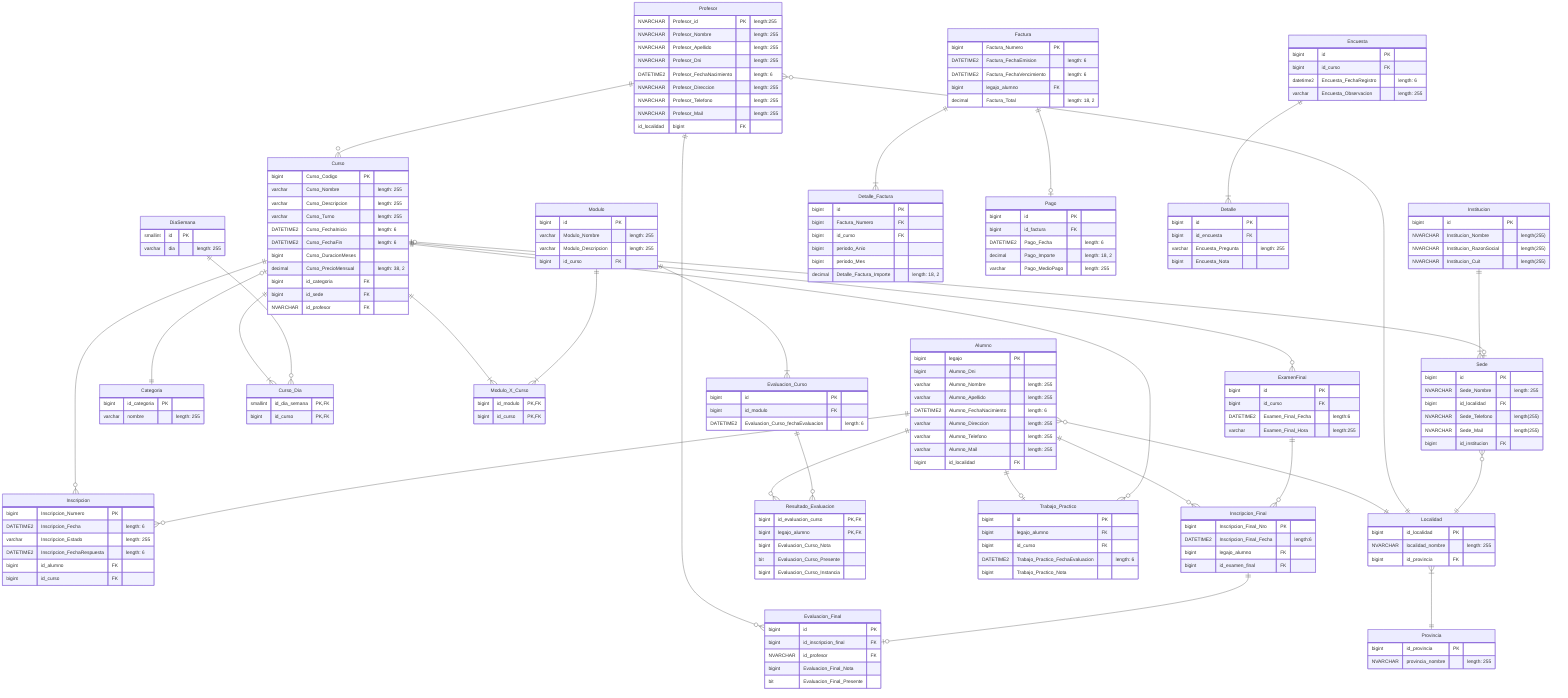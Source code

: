 %% TODO: DECIDIR CÓMO TOMAMOS EL LEGAJO

erDiagram
  %% Entidad Intermedia Alumno-Curso
  Inscripcion {
    bigint Inscripcion_Numero PK
    DATETIME2 Inscripcion_Fecha "length: 6"
    %% Constraint de CHECK("pendiente", "aprobada", "rechazada")
    varchar Inscripcion_Estado "length: 255"
    DATETIME2 Inscripcion_FechaRespuesta "length: 6"
    bigint id_alumno FK
    bigint id_curso FK
  }

  %% Tabla Maestra  Alumno
  Alumno {
    bigint legajo PK
    bigint Alumno_Dni
    varchar Alumno_Nombre "length: 255"
    varchar Alumno_Apellido "length: 255"
    DATETIME2 Alumno_FechaNacimiento "length: 6"
    varchar Alumno_Direccion "length: 255"
    varchar Alumno_Telefono "length: 255"
    varchar Alumno_Mail "length: 255"
    bigint id_localidad FK
  }

  %% Tabla Maestra Curso
    Curso {
    bigint Curso_Codigo PK
    varchar Curso_Nombre "length: 255"
    varchar Curso_Descripcion "length: 255"
    %% Tomamos como que un Curso se dicta en un solo Turno (en la tabla maestra no hay cursos que se dicten en dos turnos)
    %% Constraint de CHECK("mañana", "tarde", "noche")
    varchar Curso_Turno "length: 255"
    DATETIME2 Curso_FechaInicio "length: 6"
    DATETIME2 Curso_FechaFin "length: 6"
    %%DURACIONMESES ES CALCULABLE CON LAS FECHA_INICIO Y FECHA_FIN, pero viene de la Tabla Maestra
    bigint Curso_DuracionMeses
    decimal Curso_PrecioMensual "length: 38, 2"
    bigint id_categoria FK
    bigint id_sede FK
    NVARCHAR id_profesor FK
  }

  %% Tablas Paramétricas de Curso
  Categoria {
    bigint id_categoria PK
    varchar nombre "length: 255"
  }

  DiaSemana{
    smallint id PK
    %% Constraint de CHECK("Lunes", "Martes", "Miércoles", "Jueves", "Viernes", "Sábado", "Domingo")
    varchar dia "length: 255"
  }

  %% No se considera un historial de horarios que tuvo un Curso
  Curso_Dia{
    smallint id_dia_semana PK, FK
    bigint id_curso PK, FK
  }

  %% Documentación: la idea del precio histórico es tener el precio de lista vigente en un momento dado, independientemente de si alguien lo pagó o no
  %% Lo saco por ahora ya que se considera que con que la factura tenga el precio que se cobró alcanza
  %% Precio_Historico{
  %%   bigint id PK
  %%   bigint id_curso FK
  %%   decimal Curso_PrecioMensual "length:38, 2"
  %%   %% Sólo la fecha de inicio de vigencia
  %%   DATETIME2 fecha_vigencia_desde "length:6"
  %% }

  Modulo_X_Curso{
    bigint id_modulo PK, FK
    bigint id_curso PK, FK
  }

  Modulo {
    bigint id PK
    varchar Modulo_Nombre "length: 255"
    varchar Modulo_Descripcion "length: 255"
    bigint id_curso FK
  }

  %% Tabla Maestra Profesor
  Profesor {
    NVARCHAR Profesor_id PK "length:255"
    NVARCHAR Profesor_Nombre "length: 255"
    NVARCHAR Profesor_Apellido "length: 255"
    NVARCHAR Profesor_Dni "length: 255"
    DATETIME2 Profesor_FechaNacimiento "length: 6"
    NVARCHAR Profesor_Direccion "length: 255"
    NVARCHAR Profesor_Telefono "length: 255"
    NVARCHAR Profesor_Mail "length: 255"
    id_localidad bigint FK
  }

  %% Tabla Maestra  Sede
  Sede {
    %%AGREGADO id
    bigint id PK 
    NVARCHAR Sede_Nombre "length: 255"
    bigint id_localidad FK
    NVARCHAR Sede_Telefono "length(255)"
    NVARCHAR Sede_Mail "length(255)"
    bigint id_institucion FK
  }

  %% Tablas Paramétricas de Sede
  Localidad {
    bigint id_localidad PK
    NVARCHAR localidad_nombre "length: 255"
    bigint id_provincia FK
  }

  Provincia {
    bigint id_provincia PK
    NVARCHAR provincia_nombre "length: 255"
  }

  %% TABLA MAESTRA Institución
  Institucion{
    %% Usamos clave subrogada para no usar el alfanumérico CUIT como PK
    bigint id PK
    NVARCHAR Institucion_Nombre "length(255)"
    NVARCHAR Institucion_RazonSocial "length(255)"
    NVARCHAR Institucion_Cuit "length(255)" 
  }

  %% Tabla Maestra Evaluación de Curso: representa el evento de una evaluación
  Evaluacion_Curso{
    bigint id PK
    bigint id_modulo FK
    DATETIME2 Evaluacion_Curso_fechaEvaluacion "length: 6"
  }

  Resultado_Evaluacion{
    bigint id_evaluacion_curso PK, FK
    bigint legajo_alumno PK, FK
    %% NULLABLE si estuvo ausente
    bigint Evaluacion_Curso_Nota
    bit Evaluacion_Curso_Presente
    bigint Evaluacion_Curso_Instancia
  }

  %% Tabla Maestra Trabajo Práctico
  %% Se consideran TPs Individual
  Trabajo_Practico {
    %% Clave subrogada porque un alumno puede recursar en el mismo curso
    bigint id PK
    bigint legajo_alumno FK
    bigint id_curso FK
    DATETIME2 Trabajo_Practico_FechaEvaluacion "length: 6"
    bigint Trabajo_Practico_Nota
  }

  %% Tabla Maestra Examenes Finales
  ExamenFinal{
    bigint id PK
    bigint id_curso FK
    DATETIME2 Examen_Final_Fecha "length:6"
    varchar Examen_Final_Hora "length:255"
  }

  %% Entidad Intermedia: Evento de inscripción a un examen final de un alumno
  Inscripcion_Final{
    bigint Inscripcion_Final_Nro PK
    DATETIME2 Inscripcion_Final_Fecha "length:6"
    bigint legajo_alumno FK
    bigint id_examen_final FK
  }

  %% Tabla Transaccional Evaluación Final: es el resultado del examen final
  Evaluacion_Final{
    bigint id PK
    bigint id_inscripcion_final FK
    NVARCHAR id_profesor FK
    %% NULLABLE si estuvo ausente
    bigint Evaluacion_Final_Nota
    bit Evaluacion_Final_Presente
  }

  %% Tabla Transaccional Factura
  Factura{
    bigint Factura_Numero PK
    DATETIME2 Factura_FechaEmision "length: 6"
    DATETIME2 Factura_FechaVencimiento "length: 6"
    bigint legajo_alumno FK
    decimal Factura_Total "length: 18, 2"
  }

  Detalle_Factura{
    %% TODO: está bien tener una clave subrogada?
    bigint id PK
    bigint Factura_Numero FK
    bigint id_curso FK
    bigint periodo_Anio
    bigint periodo_Mes
    decimal Detalle_Factura_Importe "length: 18, 2"
  }

  %% Tabla Transaccional Pago:  registrar y gestionar los pagos de los alumnos.
  Pago {
    bigint id PK
    bigint id_factura FK
    DATETIME2 Pago_Fecha "length: 6"
    decimal Pago_Importe "length: 18, 2"
    %% Documentación: el paso se realiza por un único medio de pago
    %% Documentación: se puede añadir una constraint de CHECK("efectivo", "tarjeta", "transferencia"), etc.
    varchar Pago_MedioPago "length: 255"
  }

  %% Tabla Encuesta
  Encuesta {
    bigint id PK
    bigint id_curso FK
    datetime2 Encuesta_FechaRegistro "length: 6"
    varchar Encuesta_Observacion "length: 255"
  }

  %% Documentación: hay preguntas predefinidas? Si hubiesen preguntas predefinidas se tendría que crear la tabla Pregunta
  Detalle {
    bigint id PK
    bigint id_encuesta FK
    varchar Encuesta_Pregunta "length: 255"
    %% Documentación: Añadir constraint de CHECK(nota <= 10 AND nota >= 1)
    bigint Encuesta_Nota
  }

%% Relaciones de la Tabla Alumno
Alumno }o--|| Localidad: ""

%% Relaciones de la Tabla Profesor
Profesor }o--|| Localidad: ""

%% Relaciones de la Tabla Sede
Sede }o--|| Localidad: ""
Localidad }|--|| Provincia: ""
Institucion ||--|{ Sede: ""

%% Relaciones de la Tabla Curso
Curso |o--o| Sede: ""
Curso |o--|| Categoria: ""
Curso ||--|{ Curso_Dia: ""
Profesor ||--o{ Curso: ""
Curso ||--|{ Modulo_X_Curso: ""
Modulo ||--|{ Modulo_X_Curso: ""

DiaSemana ||--o{ Curso_Dia: ""
%% Curso ||--|{ Precio_Historico: ""

%% Entidad Intermedia: Inscripción
Curso ||--o{ Inscripcion: ""
Alumno ||--o{ Inscripcion: ""

%% Tabla Maestra Evaluación de Modulos de un Curso
%% La instancia de evaluación del modulo de un curso es en particular para ese modelo del curso.
%% Claramente que pueden darse casos de que 2 fechas instancia de evaluación de un modelo de 2 cursos diferentes coincidan
Modulo ||--|{ Evaluacion_Curso: ""
Alumno ||--o{ Resultado_Evaluacion: ""
Evaluacion_Curso ||--o{ Resultado_Evaluacion: ""

%% Tabla Maestra Trabajo Práctico
Alumno ||--o| Trabajo_Practico: ""
Curso ||--o{ Trabajo_Practico: ""

%% Entidad Intermedia: Inscripción a Examen Final
Alumno ||--o{ Inscripcion_Final: ""
ExamenFinal ||--o{ Inscripcion_Final: ""
Curso ||--o{ ExamenFinal: ""

Profesor ||--o{ Evaluacion_Final: ""
Inscripcion_Final ||--o| Evaluacion_Final: ""

%% Entidad Transaccional Factura
Factura ||--|{ Detalle_Factura: ""
%% Documentación: duda, se considera que el pago de la factura se realiza en su totalidad y no en cuotas o una parte por un medio de pago y otra por otra?
%% Por ahora se considera la relación 1:1
Factura ||--o| Pago: ""

%% Tabla Encuesta
Encuesta ||--|{ Detalle: ""